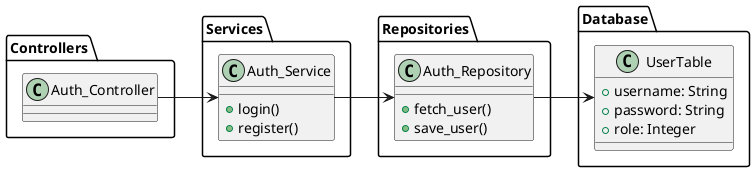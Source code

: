 ' 會員模組類別圖
@startuml Auth_Module
left to right direction

package "Controllers" {
    class Auth_Controller
}

package "Services" {
    class Auth_Service {
        +login()
        +register()
    }
}

package "Repositories" {
    class Auth_Repository {
        +fetch_user()
        +save_user()
    }
}

package "Database" {
    class UserTable {
        +username: String
        +password: String
        +role: Integer
    }
}

Auth_Controller --> Auth_Service
Auth_Service --> Auth_Repository
Auth_Repository --> UserTable

@enduml